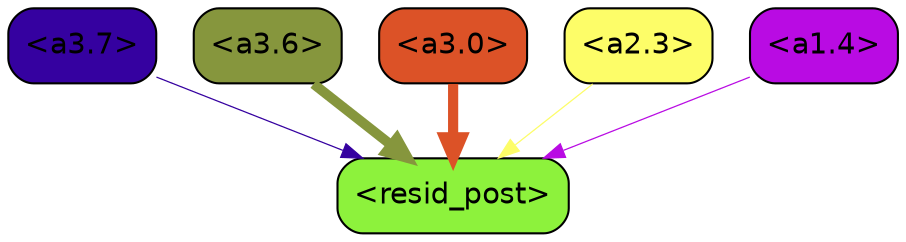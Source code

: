strict digraph "" {
	graph [bgcolor=transparent,
		layout=dot,
		overlap=false,
		splines=true
	];
	"<a3.7>"	[color=black,
		fillcolor="#3501a0",
		fontname=Helvetica,
		shape=box,
		style="filled, rounded"];
	"<resid_post>"	[color=black,
		fillcolor="#8df23c",
		fontname=Helvetica,
		shape=box,
		style="filled, rounded"];
	"<a3.7>" -> "<resid_post>"	[color="#3501a0",
		penwidth=0.6];
	"<a3.6>"	[color=black,
		fillcolor="#86963d",
		fontname=Helvetica,
		shape=box,
		style="filled, rounded"];
	"<a3.6>" -> "<resid_post>"	[color="#86963d",
		penwidth=4.751612067222595];
	"<a3.0>"	[color=black,
		fillcolor="#dc5227",
		fontname=Helvetica,
		shape=box,
		style="filled, rounded"];
	"<a3.0>" -> "<resid_post>"	[color="#dc5227",
		penwidth=4.884142994880676];
	"<a2.3>"	[color=black,
		fillcolor="#fdfd68",
		fontname=Helvetica,
		shape=box,
		style="filled, rounded"];
	"<a2.3>" -> "<resid_post>"	[color="#fdfd68",
		penwidth=0.6];
	"<a1.4>"	[color=black,
		fillcolor="#b90be3",
		fontname=Helvetica,
		shape=box,
		style="filled, rounded"];
	"<a1.4>" -> "<resid_post>"	[color="#b90be3",
		penwidth=0.6];
}
